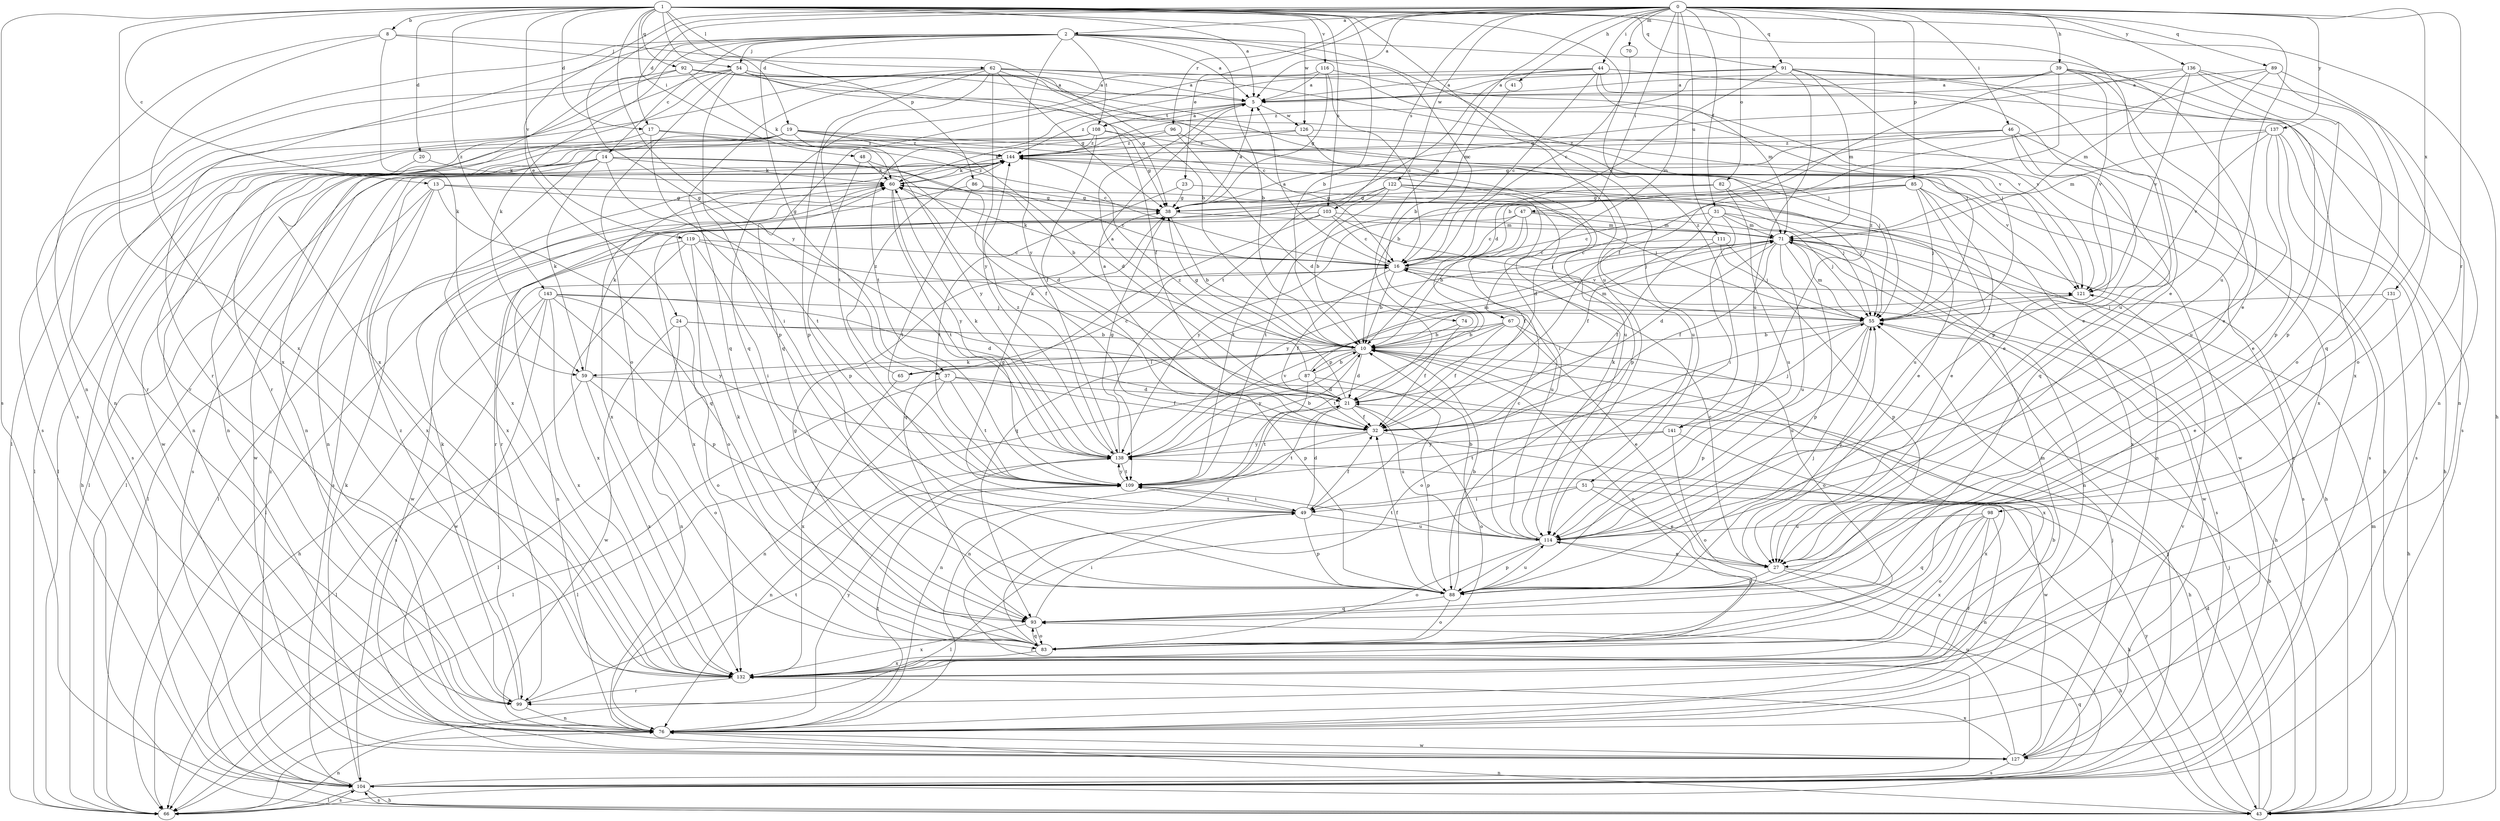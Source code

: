 strict digraph  {
0;
1;
2;
5;
8;
10;
13;
14;
16;
17;
19;
20;
21;
23;
24;
27;
31;
32;
37;
38;
39;
41;
43;
44;
46;
47;
48;
49;
51;
54;
55;
59;
60;
62;
65;
66;
67;
70;
71;
74;
76;
82;
83;
85;
86;
87;
88;
89;
91;
92;
93;
96;
98;
99;
103;
104;
108;
109;
111;
114;
116;
119;
121;
122;
126;
127;
131;
132;
136;
137;
138;
141;
143;
144;
0 -> 2  [label=a];
0 -> 5  [label=a];
0 -> 17  [label=d];
0 -> 23  [label=e];
0 -> 24  [label=e];
0 -> 31  [label=f];
0 -> 37  [label=g];
0 -> 39  [label=h];
0 -> 41  [label=h];
0 -> 44  [label=i];
0 -> 46  [label=i];
0 -> 47  [label=i];
0 -> 67  [label=m];
0 -> 70  [label=m];
0 -> 74  [label=n];
0 -> 82  [label=o];
0 -> 85  [label=p];
0 -> 89  [label=q];
0 -> 91  [label=q];
0 -> 96  [label=r];
0 -> 98  [label=r];
0 -> 103  [label=s];
0 -> 111  [label=u];
0 -> 114  [label=u];
0 -> 122  [label=w];
0 -> 131  [label=x];
0 -> 136  [label=y];
0 -> 137  [label=y];
0 -> 141  [label=z];
1 -> 5  [label=a];
1 -> 8  [label=b];
1 -> 10  [label=b];
1 -> 13  [label=c];
1 -> 17  [label=d];
1 -> 19  [label=d];
1 -> 20  [label=d];
1 -> 27  [label=e];
1 -> 43  [label=h];
1 -> 48  [label=i];
1 -> 62  [label=l];
1 -> 86  [label=p];
1 -> 91  [label=q];
1 -> 92  [label=q];
1 -> 103  [label=s];
1 -> 104  [label=s];
1 -> 114  [label=u];
1 -> 116  [label=v];
1 -> 119  [label=v];
1 -> 126  [label=w];
1 -> 132  [label=x];
1 -> 138  [label=y];
1 -> 141  [label=z];
1 -> 143  [label=z];
2 -> 5  [label=a];
2 -> 10  [label=b];
2 -> 14  [label=c];
2 -> 16  [label=c];
2 -> 27  [label=e];
2 -> 37  [label=g];
2 -> 51  [label=j];
2 -> 54  [label=j];
2 -> 59  [label=k];
2 -> 99  [label=r];
2 -> 104  [label=s];
2 -> 108  [label=t];
2 -> 132  [label=x];
2 -> 138  [label=y];
5 -> 108  [label=t];
5 -> 126  [label=w];
5 -> 144  [label=z];
8 -> 10  [label=b];
8 -> 54  [label=j];
8 -> 59  [label=k];
8 -> 76  [label=n];
8 -> 132  [label=x];
10 -> 21  [label=d];
10 -> 38  [label=g];
10 -> 59  [label=k];
10 -> 65  [label=l];
10 -> 71  [label=m];
10 -> 83  [label=o];
10 -> 87  [label=p];
10 -> 132  [label=x];
10 -> 138  [label=y];
13 -> 38  [label=g];
13 -> 55  [label=j];
13 -> 66  [label=l];
13 -> 93  [label=q];
13 -> 104  [label=s];
13 -> 132  [label=x];
14 -> 10  [label=b];
14 -> 21  [label=d];
14 -> 59  [label=k];
14 -> 60  [label=k];
14 -> 66  [label=l];
14 -> 104  [label=s];
14 -> 109  [label=t];
14 -> 127  [label=w];
16 -> 5  [label=a];
16 -> 10  [label=b];
16 -> 32  [label=f];
16 -> 43  [label=h];
16 -> 60  [label=k];
16 -> 76  [label=n];
16 -> 121  [label=v];
17 -> 16  [label=c];
17 -> 49  [label=i];
17 -> 76  [label=n];
17 -> 144  [label=z];
19 -> 21  [label=d];
19 -> 55  [label=j];
19 -> 66  [label=l];
19 -> 76  [label=n];
19 -> 104  [label=s];
19 -> 114  [label=u];
19 -> 127  [label=w];
19 -> 138  [label=y];
19 -> 144  [label=z];
20 -> 43  [label=h];
20 -> 60  [label=k];
21 -> 32  [label=f];
21 -> 60  [label=k];
21 -> 76  [label=n];
21 -> 83  [label=o];
21 -> 109  [label=t];
21 -> 114  [label=u];
21 -> 144  [label=z];
23 -> 38  [label=g];
23 -> 43  [label=h];
23 -> 109  [label=t];
24 -> 10  [label=b];
24 -> 76  [label=n];
24 -> 83  [label=o];
24 -> 88  [label=p];
24 -> 127  [label=w];
27 -> 16  [label=c];
27 -> 43  [label=h];
27 -> 55  [label=j];
27 -> 66  [label=l];
27 -> 88  [label=p];
31 -> 16  [label=c];
31 -> 32  [label=f];
31 -> 49  [label=i];
31 -> 55  [label=j];
31 -> 71  [label=m];
31 -> 104  [label=s];
32 -> 5  [label=a];
32 -> 55  [label=j];
32 -> 109  [label=t];
32 -> 127  [label=w];
32 -> 138  [label=y];
37 -> 21  [label=d];
37 -> 32  [label=f];
37 -> 66  [label=l];
37 -> 76  [label=n];
37 -> 109  [label=t];
38 -> 5  [label=a];
38 -> 10  [label=b];
38 -> 71  [label=m];
39 -> 5  [label=a];
39 -> 21  [label=d];
39 -> 27  [label=e];
39 -> 32  [label=f];
39 -> 76  [label=n];
39 -> 88  [label=p];
39 -> 121  [label=v];
39 -> 144  [label=z];
41 -> 10  [label=b];
43 -> 10  [label=b];
43 -> 21  [label=d];
43 -> 55  [label=j];
43 -> 71  [label=m];
43 -> 76  [label=n];
43 -> 104  [label=s];
43 -> 138  [label=y];
44 -> 5  [label=a];
44 -> 16  [label=c];
44 -> 71  [label=m];
44 -> 88  [label=p];
44 -> 93  [label=q];
44 -> 104  [label=s];
44 -> 109  [label=t];
46 -> 10  [label=b];
46 -> 27  [label=e];
46 -> 38  [label=g];
46 -> 93  [label=q];
46 -> 132  [label=x];
46 -> 144  [label=z];
47 -> 10  [label=b];
47 -> 16  [label=c];
47 -> 32  [label=f];
47 -> 71  [label=m];
47 -> 132  [label=x];
47 -> 138  [label=y];
48 -> 32  [label=f];
48 -> 60  [label=k];
48 -> 88  [label=p];
49 -> 21  [label=d];
49 -> 32  [label=f];
49 -> 38  [label=g];
49 -> 88  [label=p];
49 -> 109  [label=t];
49 -> 114  [label=u];
51 -> 27  [label=e];
51 -> 43  [label=h];
51 -> 49  [label=i];
51 -> 66  [label=l];
54 -> 5  [label=a];
54 -> 32  [label=f];
54 -> 38  [label=g];
54 -> 55  [label=j];
54 -> 66  [label=l];
54 -> 71  [label=m];
54 -> 76  [label=n];
54 -> 83  [label=o];
54 -> 88  [label=p];
54 -> 99  [label=r];
55 -> 10  [label=b];
55 -> 71  [label=m];
55 -> 83  [label=o];
55 -> 88  [label=p];
55 -> 114  [label=u];
59 -> 43  [label=h];
59 -> 60  [label=k];
59 -> 66  [label=l];
59 -> 83  [label=o];
59 -> 132  [label=x];
60 -> 38  [label=g];
60 -> 109  [label=t];
60 -> 132  [label=x];
60 -> 138  [label=y];
60 -> 144  [label=z];
62 -> 5  [label=a];
62 -> 16  [label=c];
62 -> 38  [label=g];
62 -> 55  [label=j];
62 -> 88  [label=p];
62 -> 93  [label=q];
62 -> 99  [label=r];
62 -> 109  [label=t];
62 -> 121  [label=v];
62 -> 138  [label=y];
65 -> 16  [label=c];
65 -> 132  [label=x];
65 -> 144  [label=z];
66 -> 76  [label=n];
66 -> 104  [label=s];
67 -> 10  [label=b];
67 -> 27  [label=e];
67 -> 32  [label=f];
67 -> 66  [label=l];
67 -> 83  [label=o];
67 -> 109  [label=t];
70 -> 16  [label=c];
71 -> 16  [label=c];
71 -> 21  [label=d];
71 -> 32  [label=f];
71 -> 76  [label=n];
71 -> 88  [label=p];
71 -> 93  [label=q];
71 -> 104  [label=s];
71 -> 114  [label=u];
71 -> 127  [label=w];
71 -> 138  [label=y];
74 -> 10  [label=b];
74 -> 32  [label=f];
76 -> 10  [label=b];
76 -> 109  [label=t];
76 -> 127  [label=w];
76 -> 138  [label=y];
82 -> 38  [label=g];
82 -> 55  [label=j];
82 -> 99  [label=r];
82 -> 114  [label=u];
83 -> 38  [label=g];
83 -> 60  [label=k];
83 -> 93  [label=q];
83 -> 132  [label=x];
85 -> 21  [label=d];
85 -> 27  [label=e];
85 -> 38  [label=g];
85 -> 55  [label=j];
85 -> 76  [label=n];
85 -> 109  [label=t];
85 -> 114  [label=u];
86 -> 16  [label=c];
86 -> 38  [label=g];
86 -> 66  [label=l];
86 -> 109  [label=t];
87 -> 5  [label=a];
87 -> 10  [label=b];
87 -> 21  [label=d];
87 -> 66  [label=l];
87 -> 71  [label=m];
87 -> 76  [label=n];
87 -> 88  [label=p];
88 -> 10  [label=b];
88 -> 32  [label=f];
88 -> 55  [label=j];
88 -> 83  [label=o];
88 -> 93  [label=q];
88 -> 114  [label=u];
89 -> 5  [label=a];
89 -> 10  [label=b];
89 -> 83  [label=o];
89 -> 93  [label=q];
89 -> 114  [label=u];
91 -> 5  [label=a];
91 -> 16  [label=c];
91 -> 27  [label=e];
91 -> 71  [label=m];
91 -> 109  [label=t];
91 -> 114  [label=u];
91 -> 121  [label=v];
91 -> 132  [label=x];
92 -> 5  [label=a];
92 -> 55  [label=j];
92 -> 60  [label=k];
92 -> 99  [label=r];
92 -> 104  [label=s];
93 -> 49  [label=i];
93 -> 83  [label=o];
93 -> 132  [label=x];
96 -> 21  [label=d];
96 -> 60  [label=k];
96 -> 104  [label=s];
96 -> 144  [label=z];
98 -> 76  [label=n];
98 -> 83  [label=o];
98 -> 93  [label=q];
98 -> 99  [label=r];
98 -> 114  [label=u];
98 -> 132  [label=x];
99 -> 60  [label=k];
99 -> 76  [label=n];
99 -> 109  [label=t];
99 -> 144  [label=z];
103 -> 16  [label=c];
103 -> 55  [label=j];
103 -> 66  [label=l];
103 -> 71  [label=m];
103 -> 93  [label=q];
103 -> 132  [label=x];
104 -> 43  [label=h];
104 -> 49  [label=i];
104 -> 55  [label=j];
104 -> 60  [label=k];
104 -> 66  [label=l];
104 -> 93  [label=q];
104 -> 144  [label=z];
108 -> 5  [label=a];
108 -> 32  [label=f];
108 -> 38  [label=g];
108 -> 66  [label=l];
108 -> 76  [label=n];
108 -> 88  [label=p];
108 -> 144  [label=z];
109 -> 49  [label=i];
109 -> 138  [label=y];
111 -> 16  [label=c];
111 -> 32  [label=f];
111 -> 55  [label=j];
111 -> 88  [label=p];
114 -> 10  [label=b];
114 -> 16  [label=c];
114 -> 27  [label=e];
114 -> 60  [label=k];
114 -> 83  [label=o];
114 -> 88  [label=p];
114 -> 109  [label=t];
116 -> 5  [label=a];
116 -> 16  [label=c];
116 -> 38  [label=g];
116 -> 93  [label=q];
116 -> 121  [label=v];
119 -> 16  [label=c];
119 -> 49  [label=i];
119 -> 83  [label=o];
119 -> 114  [label=u];
119 -> 127  [label=w];
119 -> 132  [label=x];
121 -> 55  [label=j];
122 -> 10  [label=b];
122 -> 27  [label=e];
122 -> 38  [label=g];
122 -> 49  [label=i];
122 -> 55  [label=j];
122 -> 99  [label=r];
122 -> 109  [label=t];
126 -> 43  [label=h];
126 -> 114  [label=u];
126 -> 132  [label=x];
126 -> 144  [label=z];
127 -> 55  [label=j];
127 -> 104  [label=s];
127 -> 114  [label=u];
127 -> 121  [label=v];
127 -> 132  [label=x];
127 -> 144  [label=z];
131 -> 27  [label=e];
131 -> 43  [label=h];
131 -> 55  [label=j];
132 -> 71  [label=m];
132 -> 99  [label=r];
136 -> 5  [label=a];
136 -> 38  [label=g];
136 -> 71  [label=m];
136 -> 76  [label=n];
136 -> 83  [label=o];
136 -> 88  [label=p];
136 -> 121  [label=v];
137 -> 27  [label=e];
137 -> 43  [label=h];
137 -> 71  [label=m];
137 -> 104  [label=s];
137 -> 114  [label=u];
137 -> 121  [label=v];
137 -> 144  [label=z];
138 -> 10  [label=b];
138 -> 38  [label=g];
138 -> 60  [label=k];
138 -> 76  [label=n];
138 -> 109  [label=t];
138 -> 121  [label=v];
138 -> 144  [label=z];
141 -> 83  [label=o];
141 -> 109  [label=t];
141 -> 132  [label=x];
141 -> 138  [label=y];
143 -> 21  [label=d];
143 -> 43  [label=h];
143 -> 55  [label=j];
143 -> 88  [label=p];
143 -> 104  [label=s];
143 -> 127  [label=w];
143 -> 132  [label=x];
143 -> 138  [label=y];
144 -> 60  [label=k];
144 -> 66  [label=l];
144 -> 76  [label=n];
144 -> 121  [label=v];
144 -> 127  [label=w];
144 -> 132  [label=x];
}
